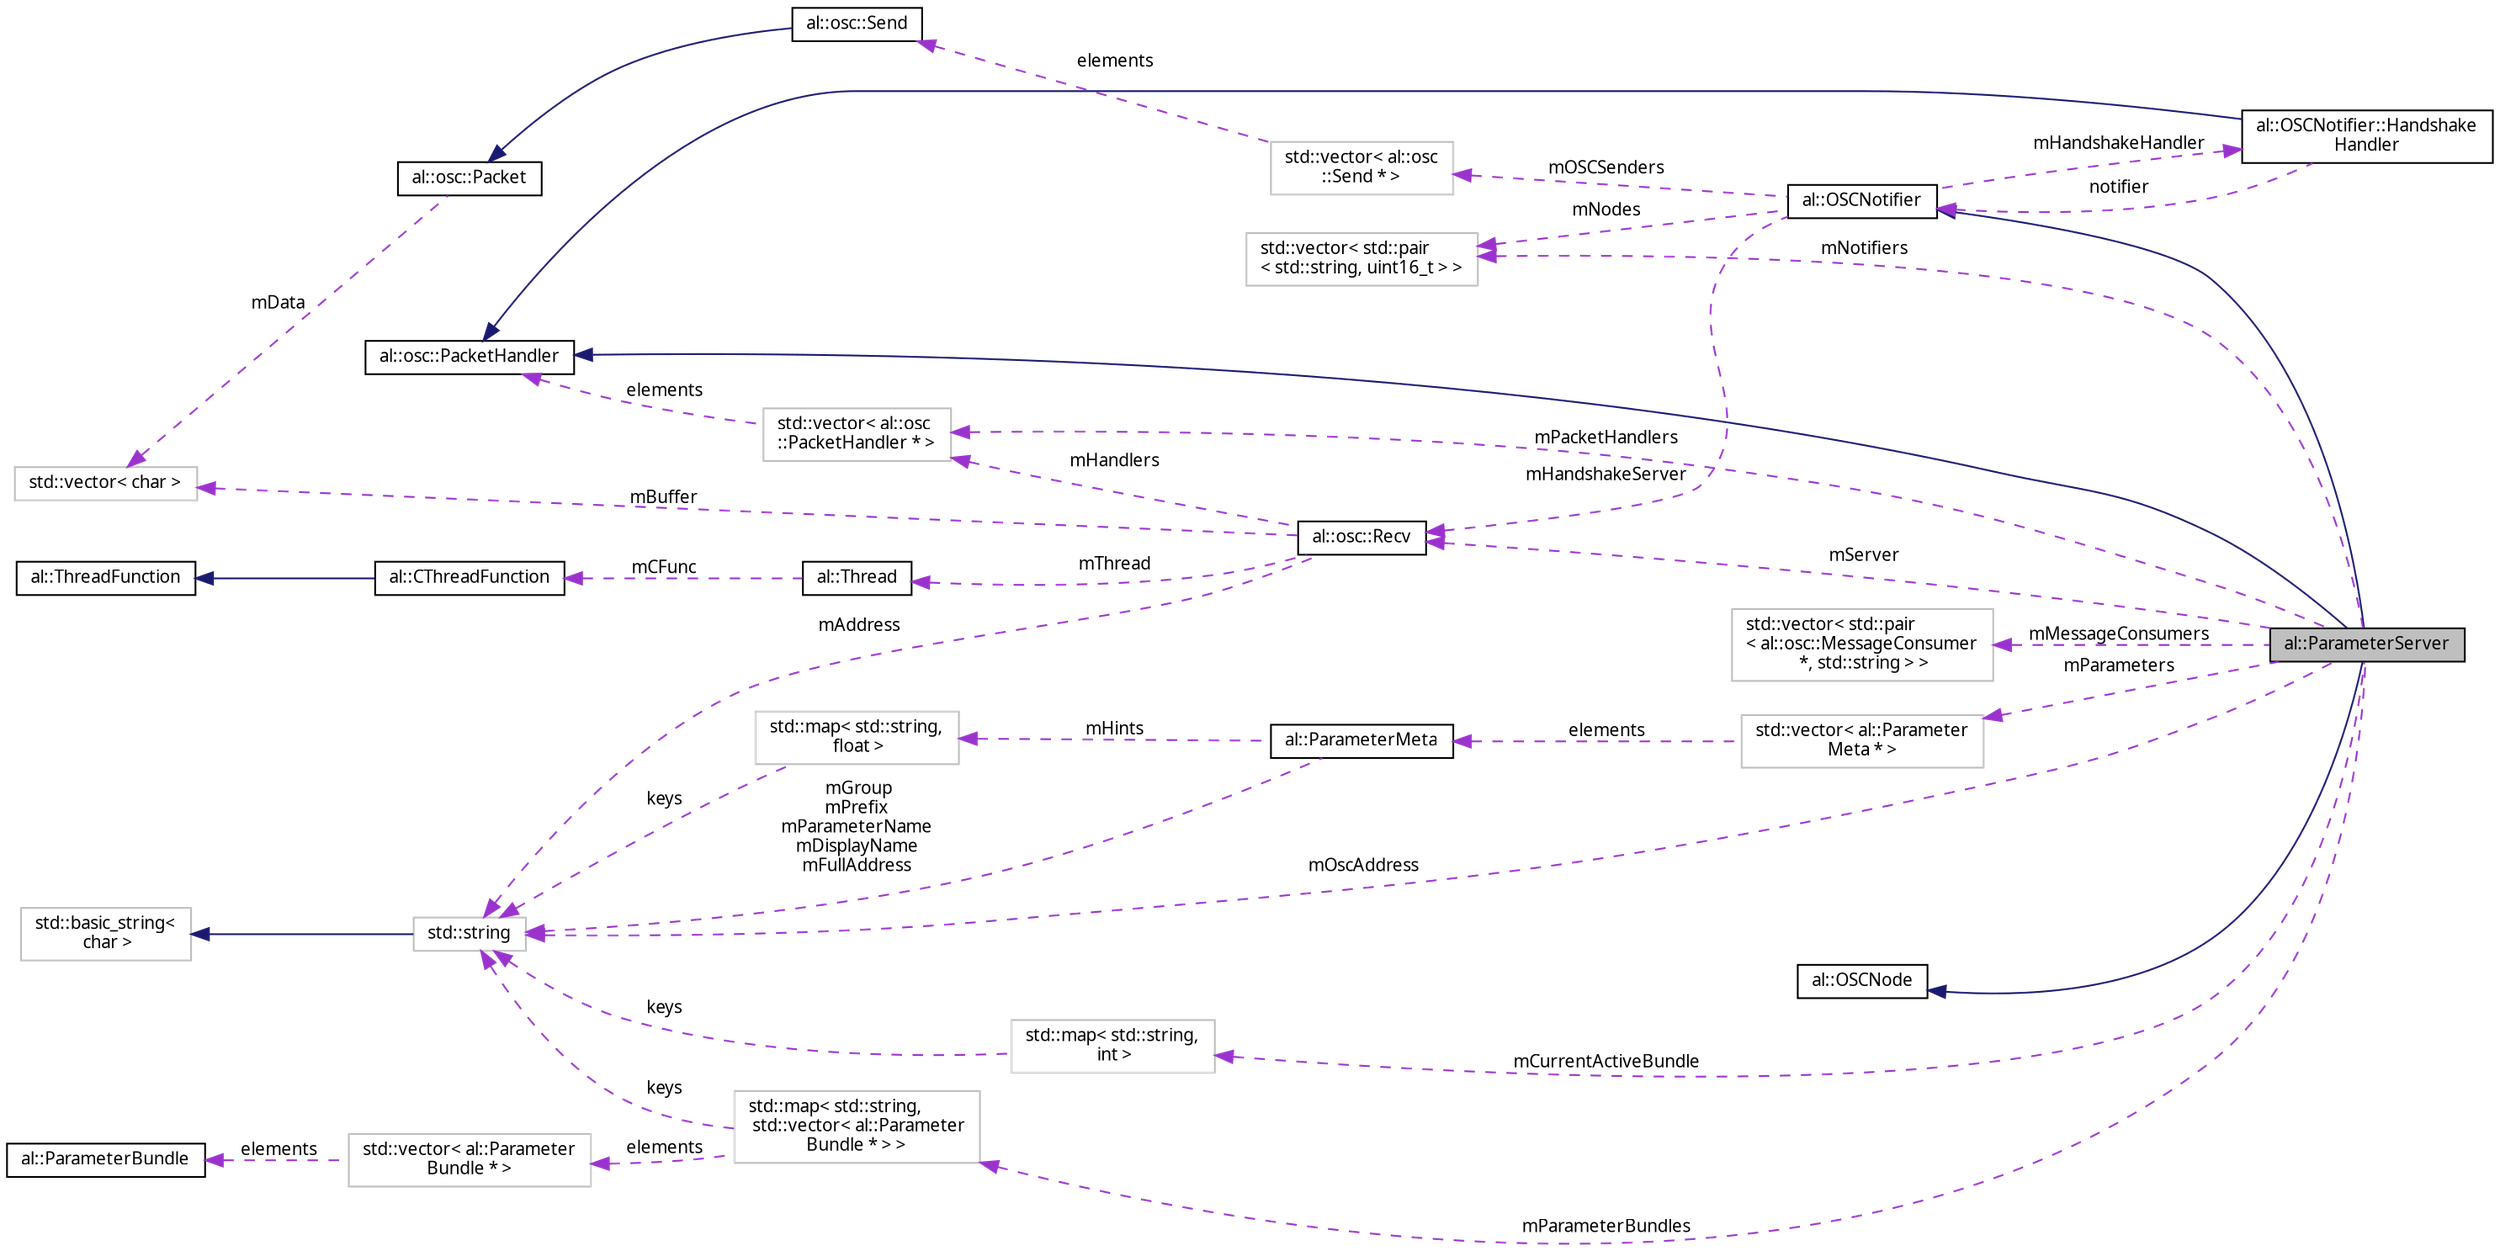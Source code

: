 digraph "al::ParameterServer"
{
 // LATEX_PDF_SIZE
  bgcolor="transparent";
  edge [fontname="FreeSans.ttf",fontsize="10",labelfontname="FreeSans.ttf",labelfontsize="10"];
  node [fontname="FreeSans.ttf",fontsize="10",shape=record];
  rankdir="LR";
  Node1 [label="al::ParameterServer",height=0.2,width=0.4,color="black", fillcolor="grey75", style="filled", fontcolor="black",tooltip="The ParameterServer class creates an OSC server to receive parameter values."];
  Node2 -> Node1 [dir="back",color="midnightblue",fontsize="10",style="solid",fontname="FreeSans.ttf"];
  Node2 [label="al::osc::PacketHandler",height=0.2,width=0.4,color="black",URL="$classal_1_1osc_1_1_packet_handler.html",tooltip=" "];
  Node3 -> Node1 [dir="back",color="midnightblue",fontsize="10",style="solid",fontname="FreeSans.ttf"];
  Node3 [label="al::OSCNotifier",height=0.2,width=0.4,color="black",URL="$classal_1_1_o_s_c_notifier.html",tooltip=" "];
  Node4 -> Node3 [dir="back",color="darkorchid3",fontsize="10",style="dashed",label=" mHandshakeServer" ,fontname="FreeSans.ttf"];
  Node4 [label="al::osc::Recv",height=0.2,width=0.4,color="black",URL="$classal_1_1osc_1_1_recv.html",tooltip="Socket for receiving OSC packets."];
  Node5 -> Node4 [dir="back",color="darkorchid3",fontsize="10",style="dashed",label=" mBuffer" ,fontname="FreeSans.ttf"];
  Node5 [label="std::vector\< char \>",height=0.2,width=0.4,color="grey75",tooltip=" "];
  Node6 -> Node4 [dir="back",color="darkorchid3",fontsize="10",style="dashed",label=" mHandlers" ,fontname="FreeSans.ttf"];
  Node6 [label="std::vector\< al::osc\l::PacketHandler * \>",height=0.2,width=0.4,color="grey75",tooltip=" "];
  Node2 -> Node6 [dir="back",color="darkorchid3",fontsize="10",style="dashed",label=" elements" ,fontname="FreeSans.ttf"];
  Node7 -> Node4 [dir="back",color="darkorchid3",fontsize="10",style="dashed",label=" mAddress" ,fontname="FreeSans.ttf"];
  Node7 [label="std::string",height=0.2,width=0.4,color="grey75",tooltip="STL class."];
  Node8 -> Node7 [dir="back",color="midnightblue",fontsize="10",style="solid",fontname="FreeSans.ttf"];
  Node8 [label="std::basic_string\<\l char \>",height=0.2,width=0.4,color="grey75",tooltip="STL class."];
  Node9 -> Node4 [dir="back",color="darkorchid3",fontsize="10",style="dashed",label=" mThread" ,fontname="FreeSans.ttf"];
  Node9 [label="al::Thread",height=0.2,width=0.4,color="black",URL="$classal_1_1_thread.html",tooltip=" "];
  Node10 -> Node9 [dir="back",color="darkorchid3",fontsize="10",style="dashed",label=" mCFunc" ,fontname="FreeSans.ttf"];
  Node10 [label="al::CThreadFunction",height=0.2,width=0.4,color="black",URL="$structal_1_1_c_thread_function.html",tooltip="C-style thread function with user data."];
  Node11 -> Node10 [dir="back",color="midnightblue",fontsize="10",style="solid",fontname="FreeSans.ttf"];
  Node11 [label="al::ThreadFunction",height=0.2,width=0.4,color="black",URL="$structal_1_1_thread_function.html",tooltip="Function object interface used by thread."];
  Node12 -> Node3 [dir="back",color="darkorchid3",fontsize="10",style="dashed",label=" mOSCSenders" ,fontname="FreeSans.ttf"];
  Node12 [label="std::vector\< al::osc\l::Send * \>",height=0.2,width=0.4,color="grey75",tooltip=" "];
  Node13 -> Node12 [dir="back",color="darkorchid3",fontsize="10",style="dashed",label=" elements" ,fontname="FreeSans.ttf"];
  Node13 [label="al::osc::Send",height=0.2,width=0.4,color="black",URL="$classal_1_1osc_1_1_send.html",tooltip=" "];
  Node14 -> Node13 [dir="back",color="midnightblue",fontsize="10",style="solid",fontname="FreeSans.ttf"];
  Node14 [label="al::osc::Packet",height=0.2,width=0.4,color="black",URL="$classal_1_1osc_1_1_packet.html",tooltip=" "];
  Node5 -> Node14 [dir="back",color="darkorchid3",fontsize="10",style="dashed",label=" mData" ,fontname="FreeSans.ttf"];
  Node15 -> Node3 [dir="back",color="darkorchid3",fontsize="10",style="dashed",label=" mHandshakeHandler" ,fontname="FreeSans.ttf"];
  Node15 [label="al::OSCNotifier::Handshake\lHandler",height=0.2,width=0.4,color="black",URL="$classal_1_1_o_s_c_notifier_1_1_handshake_handler.html",tooltip=" "];
  Node2 -> Node15 [dir="back",color="midnightblue",fontsize="10",style="solid",fontname="FreeSans.ttf"];
  Node3 -> Node15 [dir="back",color="darkorchid3",fontsize="10",style="dashed",label=" notifier" ,fontname="FreeSans.ttf"];
  Node16 -> Node3 [dir="back",color="darkorchid3",fontsize="10",style="dashed",label=" mNodes" ,fontname="FreeSans.ttf"];
  Node16 [label="std::vector\< std::pair\l\< std::string, uint16_t \> \>",height=0.2,width=0.4,color="grey75",tooltip=" "];
  Node17 -> Node1 [dir="back",color="midnightblue",fontsize="10",style="solid",fontname="FreeSans.ttf"];
  Node17 [label="al::OSCNode",height=0.2,width=0.4,color="black",URL="$classal_1_1_o_s_c_node.html",tooltip=" "];
  Node18 -> Node1 [dir="back",color="darkorchid3",fontsize="10",style="dashed",label=" mCurrentActiveBundle" ,fontname="FreeSans.ttf"];
  Node18 [label="std::map\< std::string,\l int \>",height=0.2,width=0.4,color="grey75",tooltip=" "];
  Node7 -> Node18 [dir="back",color="darkorchid3",fontsize="10",style="dashed",label=" keys" ,fontname="FreeSans.ttf"];
  Node4 -> Node1 [dir="back",color="darkorchid3",fontsize="10",style="dashed",label=" mServer" ,fontname="FreeSans.ttf"];
  Node6 -> Node1 [dir="back",color="darkorchid3",fontsize="10",style="dashed",label=" mPacketHandlers" ,fontname="FreeSans.ttf"];
  Node7 -> Node1 [dir="back",color="darkorchid3",fontsize="10",style="dashed",label=" mOscAddress" ,fontname="FreeSans.ttf"];
  Node19 -> Node1 [dir="back",color="darkorchid3",fontsize="10",style="dashed",label=" mParameters" ,fontname="FreeSans.ttf"];
  Node19 [label="std::vector\< al::Parameter\lMeta * \>",height=0.2,width=0.4,color="grey75",tooltip=" "];
  Node20 -> Node19 [dir="back",color="darkorchid3",fontsize="10",style="dashed",label=" elements" ,fontname="FreeSans.ttf"];
  Node20 [label="al::ParameterMeta",height=0.2,width=0.4,color="black",URL="$classal_1_1_parameter_meta.html",tooltip="The ParameterMeta class defines the base interface for Parameter metadata."];
  Node21 -> Node20 [dir="back",color="darkorchid3",fontsize="10",style="dashed",label=" mHints" ,fontname="FreeSans.ttf"];
  Node21 [label="std::map\< std::string,\l float \>",height=0.2,width=0.4,color="grey75",tooltip=" "];
  Node7 -> Node21 [dir="back",color="darkorchid3",fontsize="10",style="dashed",label=" keys" ,fontname="FreeSans.ttf"];
  Node7 -> Node20 [dir="back",color="darkorchid3",fontsize="10",style="dashed",label=" mGroup\nmPrefix\nmParameterName\nmDisplayName\nmFullAddress" ,fontname="FreeSans.ttf"];
  Node22 -> Node1 [dir="back",color="darkorchid3",fontsize="10",style="dashed",label=" mParameterBundles" ,fontname="FreeSans.ttf"];
  Node22 [label="std::map\< std::string,\l std::vector\< al::Parameter\lBundle * \> \>",height=0.2,width=0.4,color="grey75",tooltip=" "];
  Node7 -> Node22 [dir="back",color="darkorchid3",fontsize="10",style="dashed",label=" keys" ,fontname="FreeSans.ttf"];
  Node23 -> Node22 [dir="back",color="darkorchid3",fontsize="10",style="dashed",label=" elements" ,fontname="FreeSans.ttf"];
  Node23 [label="std::vector\< al::Parameter\lBundle * \>",height=0.2,width=0.4,color="grey75",tooltip=" "];
  Node24 -> Node23 [dir="back",color="darkorchid3",fontsize="10",style="dashed",label=" elements" ,fontname="FreeSans.ttf"];
  Node24 [label="al::ParameterBundle",height=0.2,width=0.4,color="black",URL="$classal_1_1_parameter_bundle.html",tooltip=" "];
  Node25 -> Node1 [dir="back",color="darkorchid3",fontsize="10",style="dashed",label=" mMessageConsumers" ,fontname="FreeSans.ttf"];
  Node25 [label="std::vector\< std::pair\l\< al::osc::MessageConsumer\l *, std::string \> \>",height=0.2,width=0.4,color="grey75",tooltip=" "];
  Node16 -> Node1 [dir="back",color="darkorchid3",fontsize="10",style="dashed",label=" mNotifiers" ,fontname="FreeSans.ttf"];
}
